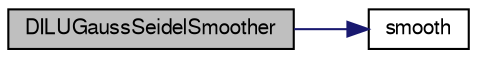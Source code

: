 digraph "DILUGaussSeidelSmoother"
{
  bgcolor="transparent";
  edge [fontname="FreeSans",fontsize="10",labelfontname="FreeSans",labelfontsize="10"];
  node [fontname="FreeSans",fontsize="10",shape=record];
  rankdir="LR";
  Node0 [label="DILUGaussSeidelSmoother",height=0.2,width=0.4,color="black", fillcolor="grey75", style="filled", fontcolor="black"];
  Node0 -> Node1 [color="midnightblue",fontsize="10",style="solid",fontname="FreeSans"];
  Node1 [label="smooth",height=0.2,width=0.4,color="black",URL="$a26934.html#a266ffb9affd39dae9be01d0b9c5e4381",tooltip="Smooth the solution for a given number of sweeps. "];
}
